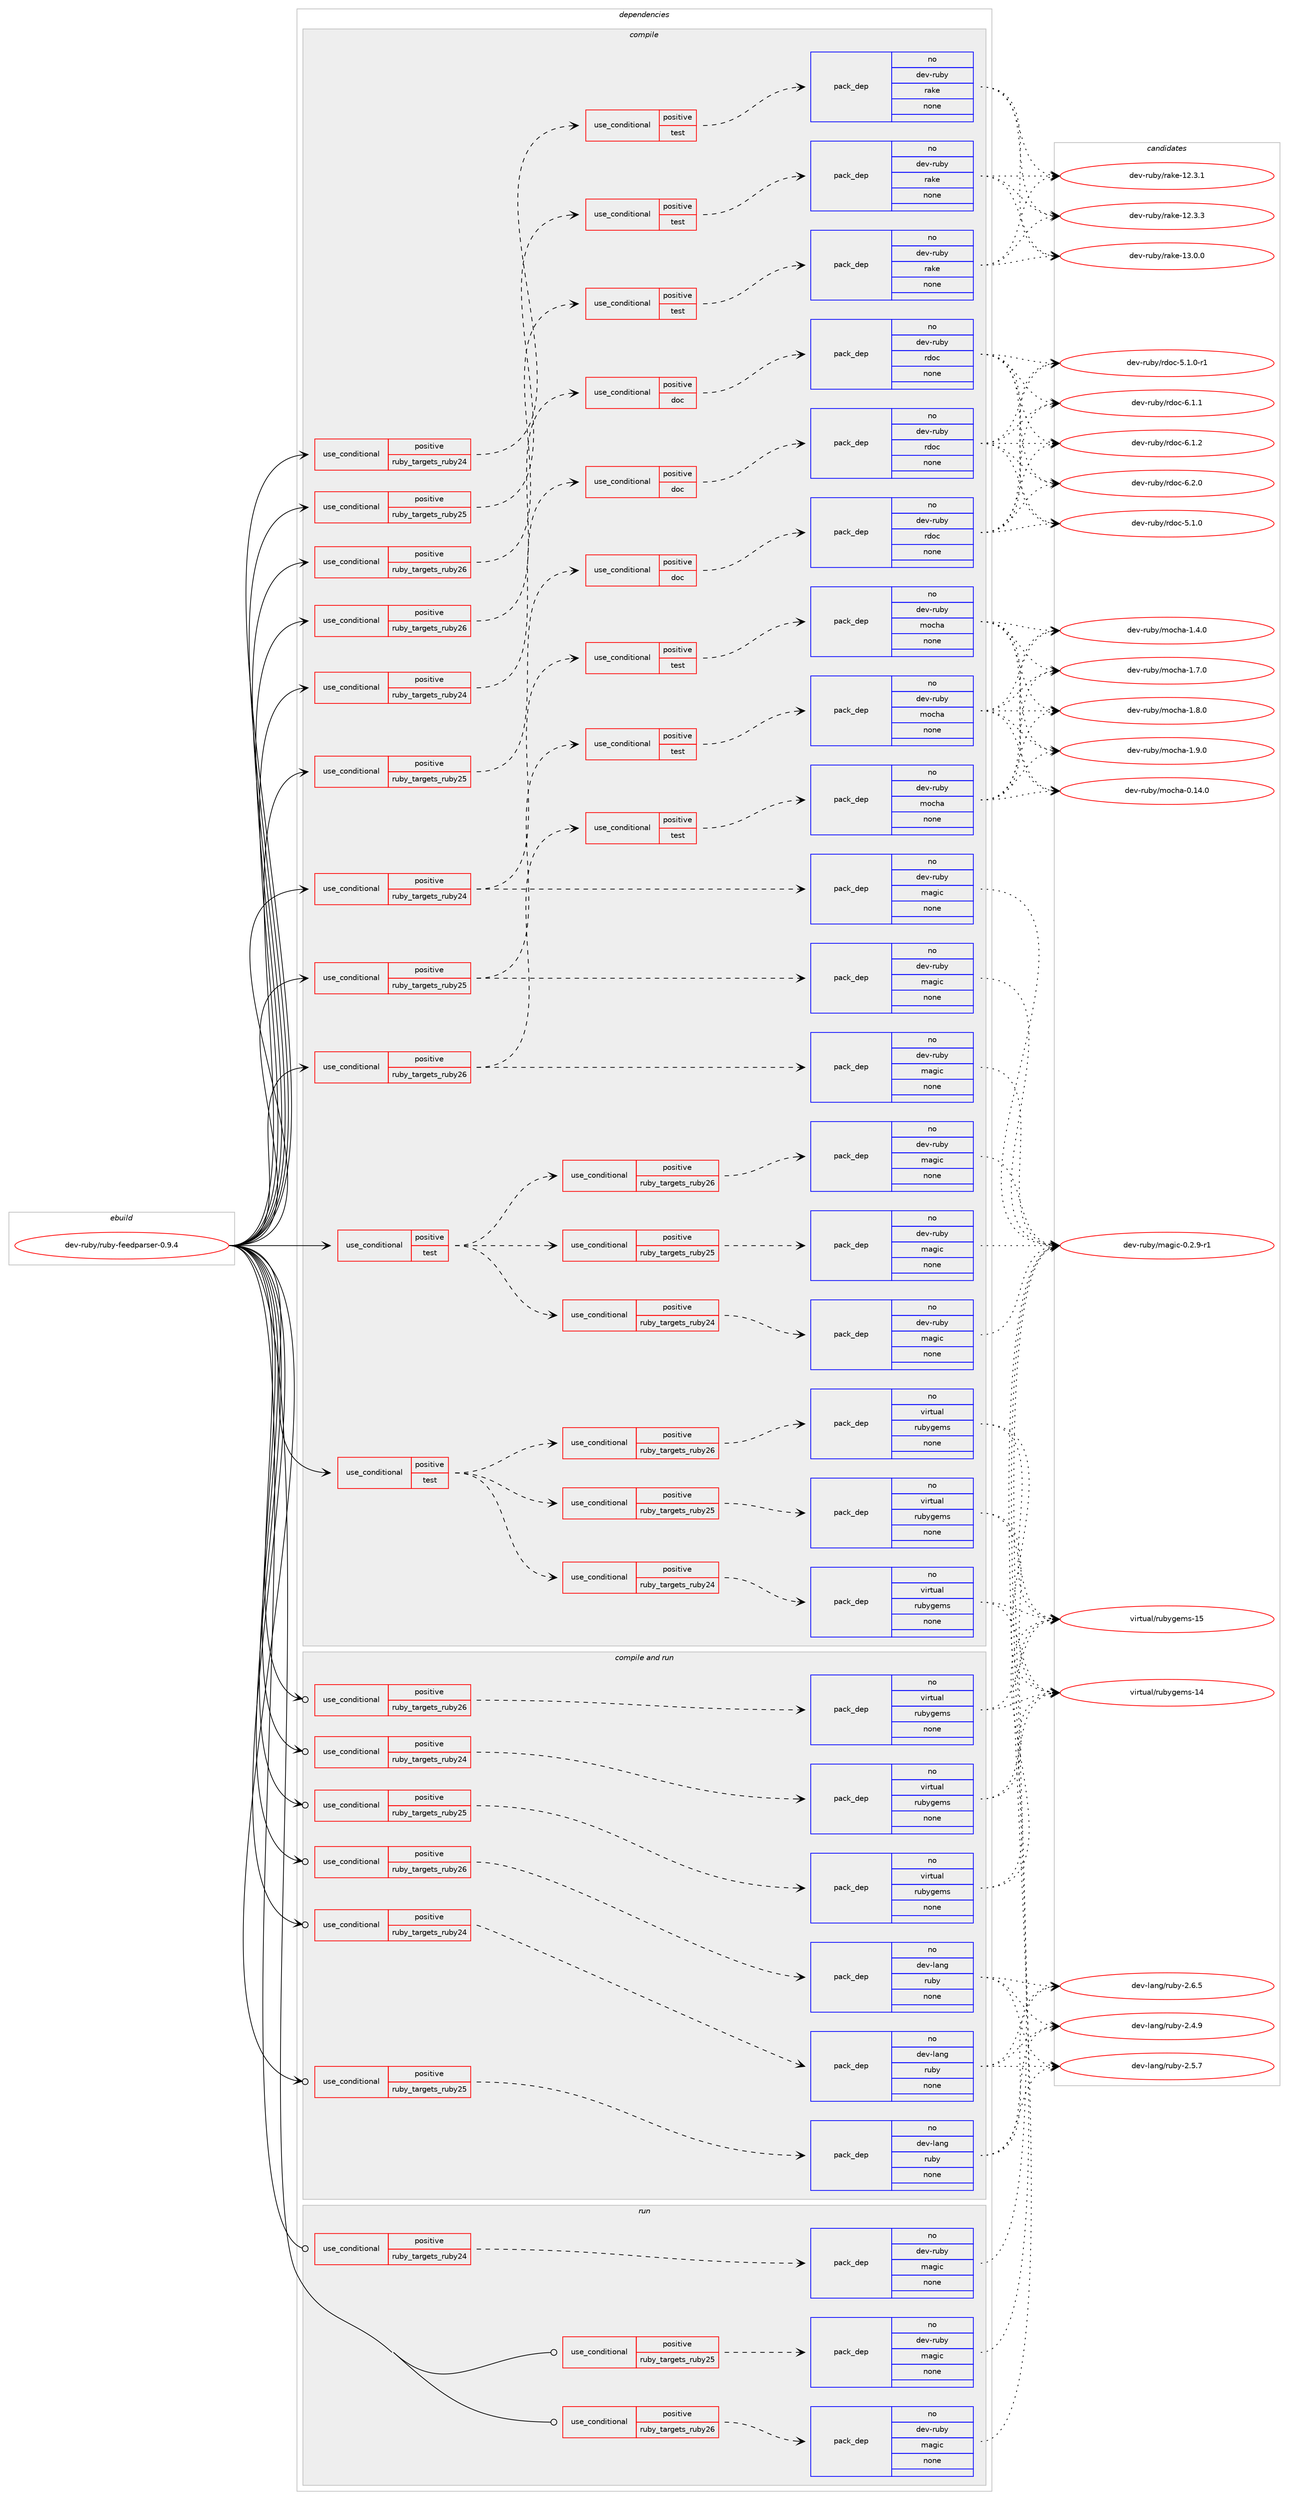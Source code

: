 digraph prolog {

# *************
# Graph options
# *************

newrank=true;
concentrate=true;
compound=true;
graph [rankdir=LR,fontname=Helvetica,fontsize=10,ranksep=1.5];#, ranksep=2.5, nodesep=0.2];
edge  [arrowhead=vee];
node  [fontname=Helvetica,fontsize=10];

# **********
# The ebuild
# **********

subgraph cluster_leftcol {
color=gray;
rank=same;
label=<<i>ebuild</i>>;
id [label="dev-ruby/ruby-feedparser-0.9.4", color=red, width=4, href="../dev-ruby/ruby-feedparser-0.9.4.svg"];
}

# ****************
# The dependencies
# ****************

subgraph cluster_midcol {
color=gray;
label=<<i>dependencies</i>>;
subgraph cluster_compile {
fillcolor="#eeeeee";
style=filled;
label=<<i>compile</i>>;
subgraph cond174870 {
dependency709805 [label=<<TABLE BORDER="0" CELLBORDER="1" CELLSPACING="0" CELLPADDING="4"><TR><TD ROWSPAN="3" CELLPADDING="10">use_conditional</TD></TR><TR><TD>positive</TD></TR><TR><TD>ruby_targets_ruby24</TD></TR></TABLE>>, shape=none, color=red];
subgraph cond174871 {
dependency709806 [label=<<TABLE BORDER="0" CELLBORDER="1" CELLSPACING="0" CELLPADDING="4"><TR><TD ROWSPAN="3" CELLPADDING="10">use_conditional</TD></TR><TR><TD>positive</TD></TR><TR><TD>doc</TD></TR></TABLE>>, shape=none, color=red];
subgraph pack522905 {
dependency709807 [label=<<TABLE BORDER="0" CELLBORDER="1" CELLSPACING="0" CELLPADDING="4" WIDTH="220"><TR><TD ROWSPAN="6" CELLPADDING="30">pack_dep</TD></TR><TR><TD WIDTH="110">no</TD></TR><TR><TD>dev-ruby</TD></TR><TR><TD>rdoc</TD></TR><TR><TD>none</TD></TR><TR><TD></TD></TR></TABLE>>, shape=none, color=blue];
}
dependency709806:e -> dependency709807:w [weight=20,style="dashed",arrowhead="vee"];
}
dependency709805:e -> dependency709806:w [weight=20,style="dashed",arrowhead="vee"];
}
id:e -> dependency709805:w [weight=20,style="solid",arrowhead="vee"];
subgraph cond174872 {
dependency709808 [label=<<TABLE BORDER="0" CELLBORDER="1" CELLSPACING="0" CELLPADDING="4"><TR><TD ROWSPAN="3" CELLPADDING="10">use_conditional</TD></TR><TR><TD>positive</TD></TR><TR><TD>ruby_targets_ruby24</TD></TR></TABLE>>, shape=none, color=red];
subgraph cond174873 {
dependency709809 [label=<<TABLE BORDER="0" CELLBORDER="1" CELLSPACING="0" CELLPADDING="4"><TR><TD ROWSPAN="3" CELLPADDING="10">use_conditional</TD></TR><TR><TD>positive</TD></TR><TR><TD>test</TD></TR></TABLE>>, shape=none, color=red];
subgraph pack522906 {
dependency709810 [label=<<TABLE BORDER="0" CELLBORDER="1" CELLSPACING="0" CELLPADDING="4" WIDTH="220"><TR><TD ROWSPAN="6" CELLPADDING="30">pack_dep</TD></TR><TR><TD WIDTH="110">no</TD></TR><TR><TD>dev-ruby</TD></TR><TR><TD>rake</TD></TR><TR><TD>none</TD></TR><TR><TD></TD></TR></TABLE>>, shape=none, color=blue];
}
dependency709809:e -> dependency709810:w [weight=20,style="dashed",arrowhead="vee"];
}
dependency709808:e -> dependency709809:w [weight=20,style="dashed",arrowhead="vee"];
}
id:e -> dependency709808:w [weight=20,style="solid",arrowhead="vee"];
subgraph cond174874 {
dependency709811 [label=<<TABLE BORDER="0" CELLBORDER="1" CELLSPACING="0" CELLPADDING="4"><TR><TD ROWSPAN="3" CELLPADDING="10">use_conditional</TD></TR><TR><TD>positive</TD></TR><TR><TD>ruby_targets_ruby24</TD></TR></TABLE>>, shape=none, color=red];
subgraph pack522907 {
dependency709812 [label=<<TABLE BORDER="0" CELLBORDER="1" CELLSPACING="0" CELLPADDING="4" WIDTH="220"><TR><TD ROWSPAN="6" CELLPADDING="30">pack_dep</TD></TR><TR><TD WIDTH="110">no</TD></TR><TR><TD>dev-ruby</TD></TR><TR><TD>magic</TD></TR><TR><TD>none</TD></TR><TR><TD></TD></TR></TABLE>>, shape=none, color=blue];
}
dependency709811:e -> dependency709812:w [weight=20,style="dashed",arrowhead="vee"];
subgraph cond174875 {
dependency709813 [label=<<TABLE BORDER="0" CELLBORDER="1" CELLSPACING="0" CELLPADDING="4"><TR><TD ROWSPAN="3" CELLPADDING="10">use_conditional</TD></TR><TR><TD>positive</TD></TR><TR><TD>test</TD></TR></TABLE>>, shape=none, color=red];
subgraph pack522908 {
dependency709814 [label=<<TABLE BORDER="0" CELLBORDER="1" CELLSPACING="0" CELLPADDING="4" WIDTH="220"><TR><TD ROWSPAN="6" CELLPADDING="30">pack_dep</TD></TR><TR><TD WIDTH="110">no</TD></TR><TR><TD>dev-ruby</TD></TR><TR><TD>mocha</TD></TR><TR><TD>none</TD></TR><TR><TD></TD></TR></TABLE>>, shape=none, color=blue];
}
dependency709813:e -> dependency709814:w [weight=20,style="dashed",arrowhead="vee"];
}
dependency709811:e -> dependency709813:w [weight=20,style="dashed",arrowhead="vee"];
}
id:e -> dependency709811:w [weight=20,style="solid",arrowhead="vee"];
subgraph cond174876 {
dependency709815 [label=<<TABLE BORDER="0" CELLBORDER="1" CELLSPACING="0" CELLPADDING="4"><TR><TD ROWSPAN="3" CELLPADDING="10">use_conditional</TD></TR><TR><TD>positive</TD></TR><TR><TD>ruby_targets_ruby25</TD></TR></TABLE>>, shape=none, color=red];
subgraph cond174877 {
dependency709816 [label=<<TABLE BORDER="0" CELLBORDER="1" CELLSPACING="0" CELLPADDING="4"><TR><TD ROWSPAN="3" CELLPADDING="10">use_conditional</TD></TR><TR><TD>positive</TD></TR><TR><TD>doc</TD></TR></TABLE>>, shape=none, color=red];
subgraph pack522909 {
dependency709817 [label=<<TABLE BORDER="0" CELLBORDER="1" CELLSPACING="0" CELLPADDING="4" WIDTH="220"><TR><TD ROWSPAN="6" CELLPADDING="30">pack_dep</TD></TR><TR><TD WIDTH="110">no</TD></TR><TR><TD>dev-ruby</TD></TR><TR><TD>rdoc</TD></TR><TR><TD>none</TD></TR><TR><TD></TD></TR></TABLE>>, shape=none, color=blue];
}
dependency709816:e -> dependency709817:w [weight=20,style="dashed",arrowhead="vee"];
}
dependency709815:e -> dependency709816:w [weight=20,style="dashed",arrowhead="vee"];
}
id:e -> dependency709815:w [weight=20,style="solid",arrowhead="vee"];
subgraph cond174878 {
dependency709818 [label=<<TABLE BORDER="0" CELLBORDER="1" CELLSPACING="0" CELLPADDING="4"><TR><TD ROWSPAN="3" CELLPADDING="10">use_conditional</TD></TR><TR><TD>positive</TD></TR><TR><TD>ruby_targets_ruby25</TD></TR></TABLE>>, shape=none, color=red];
subgraph cond174879 {
dependency709819 [label=<<TABLE BORDER="0" CELLBORDER="1" CELLSPACING="0" CELLPADDING="4"><TR><TD ROWSPAN="3" CELLPADDING="10">use_conditional</TD></TR><TR><TD>positive</TD></TR><TR><TD>test</TD></TR></TABLE>>, shape=none, color=red];
subgraph pack522910 {
dependency709820 [label=<<TABLE BORDER="0" CELLBORDER="1" CELLSPACING="0" CELLPADDING="4" WIDTH="220"><TR><TD ROWSPAN="6" CELLPADDING="30">pack_dep</TD></TR><TR><TD WIDTH="110">no</TD></TR><TR><TD>dev-ruby</TD></TR><TR><TD>rake</TD></TR><TR><TD>none</TD></TR><TR><TD></TD></TR></TABLE>>, shape=none, color=blue];
}
dependency709819:e -> dependency709820:w [weight=20,style="dashed",arrowhead="vee"];
}
dependency709818:e -> dependency709819:w [weight=20,style="dashed",arrowhead="vee"];
}
id:e -> dependency709818:w [weight=20,style="solid",arrowhead="vee"];
subgraph cond174880 {
dependency709821 [label=<<TABLE BORDER="0" CELLBORDER="1" CELLSPACING="0" CELLPADDING="4"><TR><TD ROWSPAN="3" CELLPADDING="10">use_conditional</TD></TR><TR><TD>positive</TD></TR><TR><TD>ruby_targets_ruby25</TD></TR></TABLE>>, shape=none, color=red];
subgraph pack522911 {
dependency709822 [label=<<TABLE BORDER="0" CELLBORDER="1" CELLSPACING="0" CELLPADDING="4" WIDTH="220"><TR><TD ROWSPAN="6" CELLPADDING="30">pack_dep</TD></TR><TR><TD WIDTH="110">no</TD></TR><TR><TD>dev-ruby</TD></TR><TR><TD>magic</TD></TR><TR><TD>none</TD></TR><TR><TD></TD></TR></TABLE>>, shape=none, color=blue];
}
dependency709821:e -> dependency709822:w [weight=20,style="dashed",arrowhead="vee"];
subgraph cond174881 {
dependency709823 [label=<<TABLE BORDER="0" CELLBORDER="1" CELLSPACING="0" CELLPADDING="4"><TR><TD ROWSPAN="3" CELLPADDING="10">use_conditional</TD></TR><TR><TD>positive</TD></TR><TR><TD>test</TD></TR></TABLE>>, shape=none, color=red];
subgraph pack522912 {
dependency709824 [label=<<TABLE BORDER="0" CELLBORDER="1" CELLSPACING="0" CELLPADDING="4" WIDTH="220"><TR><TD ROWSPAN="6" CELLPADDING="30">pack_dep</TD></TR><TR><TD WIDTH="110">no</TD></TR><TR><TD>dev-ruby</TD></TR><TR><TD>mocha</TD></TR><TR><TD>none</TD></TR><TR><TD></TD></TR></TABLE>>, shape=none, color=blue];
}
dependency709823:e -> dependency709824:w [weight=20,style="dashed",arrowhead="vee"];
}
dependency709821:e -> dependency709823:w [weight=20,style="dashed",arrowhead="vee"];
}
id:e -> dependency709821:w [weight=20,style="solid",arrowhead="vee"];
subgraph cond174882 {
dependency709825 [label=<<TABLE BORDER="0" CELLBORDER="1" CELLSPACING="0" CELLPADDING="4"><TR><TD ROWSPAN="3" CELLPADDING="10">use_conditional</TD></TR><TR><TD>positive</TD></TR><TR><TD>ruby_targets_ruby26</TD></TR></TABLE>>, shape=none, color=red];
subgraph cond174883 {
dependency709826 [label=<<TABLE BORDER="0" CELLBORDER="1" CELLSPACING="0" CELLPADDING="4"><TR><TD ROWSPAN="3" CELLPADDING="10">use_conditional</TD></TR><TR><TD>positive</TD></TR><TR><TD>doc</TD></TR></TABLE>>, shape=none, color=red];
subgraph pack522913 {
dependency709827 [label=<<TABLE BORDER="0" CELLBORDER="1" CELLSPACING="0" CELLPADDING="4" WIDTH="220"><TR><TD ROWSPAN="6" CELLPADDING="30">pack_dep</TD></TR><TR><TD WIDTH="110">no</TD></TR><TR><TD>dev-ruby</TD></TR><TR><TD>rdoc</TD></TR><TR><TD>none</TD></TR><TR><TD></TD></TR></TABLE>>, shape=none, color=blue];
}
dependency709826:e -> dependency709827:w [weight=20,style="dashed",arrowhead="vee"];
}
dependency709825:e -> dependency709826:w [weight=20,style="dashed",arrowhead="vee"];
}
id:e -> dependency709825:w [weight=20,style="solid",arrowhead="vee"];
subgraph cond174884 {
dependency709828 [label=<<TABLE BORDER="0" CELLBORDER="1" CELLSPACING="0" CELLPADDING="4"><TR><TD ROWSPAN="3" CELLPADDING="10">use_conditional</TD></TR><TR><TD>positive</TD></TR><TR><TD>ruby_targets_ruby26</TD></TR></TABLE>>, shape=none, color=red];
subgraph cond174885 {
dependency709829 [label=<<TABLE BORDER="0" CELLBORDER="1" CELLSPACING="0" CELLPADDING="4"><TR><TD ROWSPAN="3" CELLPADDING="10">use_conditional</TD></TR><TR><TD>positive</TD></TR><TR><TD>test</TD></TR></TABLE>>, shape=none, color=red];
subgraph pack522914 {
dependency709830 [label=<<TABLE BORDER="0" CELLBORDER="1" CELLSPACING="0" CELLPADDING="4" WIDTH="220"><TR><TD ROWSPAN="6" CELLPADDING="30">pack_dep</TD></TR><TR><TD WIDTH="110">no</TD></TR><TR><TD>dev-ruby</TD></TR><TR><TD>rake</TD></TR><TR><TD>none</TD></TR><TR><TD></TD></TR></TABLE>>, shape=none, color=blue];
}
dependency709829:e -> dependency709830:w [weight=20,style="dashed",arrowhead="vee"];
}
dependency709828:e -> dependency709829:w [weight=20,style="dashed",arrowhead="vee"];
}
id:e -> dependency709828:w [weight=20,style="solid",arrowhead="vee"];
subgraph cond174886 {
dependency709831 [label=<<TABLE BORDER="0" CELLBORDER="1" CELLSPACING="0" CELLPADDING="4"><TR><TD ROWSPAN="3" CELLPADDING="10">use_conditional</TD></TR><TR><TD>positive</TD></TR><TR><TD>ruby_targets_ruby26</TD></TR></TABLE>>, shape=none, color=red];
subgraph pack522915 {
dependency709832 [label=<<TABLE BORDER="0" CELLBORDER="1" CELLSPACING="0" CELLPADDING="4" WIDTH="220"><TR><TD ROWSPAN="6" CELLPADDING="30">pack_dep</TD></TR><TR><TD WIDTH="110">no</TD></TR><TR><TD>dev-ruby</TD></TR><TR><TD>magic</TD></TR><TR><TD>none</TD></TR><TR><TD></TD></TR></TABLE>>, shape=none, color=blue];
}
dependency709831:e -> dependency709832:w [weight=20,style="dashed",arrowhead="vee"];
subgraph cond174887 {
dependency709833 [label=<<TABLE BORDER="0" CELLBORDER="1" CELLSPACING="0" CELLPADDING="4"><TR><TD ROWSPAN="3" CELLPADDING="10">use_conditional</TD></TR><TR><TD>positive</TD></TR><TR><TD>test</TD></TR></TABLE>>, shape=none, color=red];
subgraph pack522916 {
dependency709834 [label=<<TABLE BORDER="0" CELLBORDER="1" CELLSPACING="0" CELLPADDING="4" WIDTH="220"><TR><TD ROWSPAN="6" CELLPADDING="30">pack_dep</TD></TR><TR><TD WIDTH="110">no</TD></TR><TR><TD>dev-ruby</TD></TR><TR><TD>mocha</TD></TR><TR><TD>none</TD></TR><TR><TD></TD></TR></TABLE>>, shape=none, color=blue];
}
dependency709833:e -> dependency709834:w [weight=20,style="dashed",arrowhead="vee"];
}
dependency709831:e -> dependency709833:w [weight=20,style="dashed",arrowhead="vee"];
}
id:e -> dependency709831:w [weight=20,style="solid",arrowhead="vee"];
subgraph cond174888 {
dependency709835 [label=<<TABLE BORDER="0" CELLBORDER="1" CELLSPACING="0" CELLPADDING="4"><TR><TD ROWSPAN="3" CELLPADDING="10">use_conditional</TD></TR><TR><TD>positive</TD></TR><TR><TD>test</TD></TR></TABLE>>, shape=none, color=red];
subgraph cond174889 {
dependency709836 [label=<<TABLE BORDER="0" CELLBORDER="1" CELLSPACING="0" CELLPADDING="4"><TR><TD ROWSPAN="3" CELLPADDING="10">use_conditional</TD></TR><TR><TD>positive</TD></TR><TR><TD>ruby_targets_ruby24</TD></TR></TABLE>>, shape=none, color=red];
subgraph pack522917 {
dependency709837 [label=<<TABLE BORDER="0" CELLBORDER="1" CELLSPACING="0" CELLPADDING="4" WIDTH="220"><TR><TD ROWSPAN="6" CELLPADDING="30">pack_dep</TD></TR><TR><TD WIDTH="110">no</TD></TR><TR><TD>dev-ruby</TD></TR><TR><TD>magic</TD></TR><TR><TD>none</TD></TR><TR><TD></TD></TR></TABLE>>, shape=none, color=blue];
}
dependency709836:e -> dependency709837:w [weight=20,style="dashed",arrowhead="vee"];
}
dependency709835:e -> dependency709836:w [weight=20,style="dashed",arrowhead="vee"];
subgraph cond174890 {
dependency709838 [label=<<TABLE BORDER="0" CELLBORDER="1" CELLSPACING="0" CELLPADDING="4"><TR><TD ROWSPAN="3" CELLPADDING="10">use_conditional</TD></TR><TR><TD>positive</TD></TR><TR><TD>ruby_targets_ruby25</TD></TR></TABLE>>, shape=none, color=red];
subgraph pack522918 {
dependency709839 [label=<<TABLE BORDER="0" CELLBORDER="1" CELLSPACING="0" CELLPADDING="4" WIDTH="220"><TR><TD ROWSPAN="6" CELLPADDING="30">pack_dep</TD></TR><TR><TD WIDTH="110">no</TD></TR><TR><TD>dev-ruby</TD></TR><TR><TD>magic</TD></TR><TR><TD>none</TD></TR><TR><TD></TD></TR></TABLE>>, shape=none, color=blue];
}
dependency709838:e -> dependency709839:w [weight=20,style="dashed",arrowhead="vee"];
}
dependency709835:e -> dependency709838:w [weight=20,style="dashed",arrowhead="vee"];
subgraph cond174891 {
dependency709840 [label=<<TABLE BORDER="0" CELLBORDER="1" CELLSPACING="0" CELLPADDING="4"><TR><TD ROWSPAN="3" CELLPADDING="10">use_conditional</TD></TR><TR><TD>positive</TD></TR><TR><TD>ruby_targets_ruby26</TD></TR></TABLE>>, shape=none, color=red];
subgraph pack522919 {
dependency709841 [label=<<TABLE BORDER="0" CELLBORDER="1" CELLSPACING="0" CELLPADDING="4" WIDTH="220"><TR><TD ROWSPAN="6" CELLPADDING="30">pack_dep</TD></TR><TR><TD WIDTH="110">no</TD></TR><TR><TD>dev-ruby</TD></TR><TR><TD>magic</TD></TR><TR><TD>none</TD></TR><TR><TD></TD></TR></TABLE>>, shape=none, color=blue];
}
dependency709840:e -> dependency709841:w [weight=20,style="dashed",arrowhead="vee"];
}
dependency709835:e -> dependency709840:w [weight=20,style="dashed",arrowhead="vee"];
}
id:e -> dependency709835:w [weight=20,style="solid",arrowhead="vee"];
subgraph cond174892 {
dependency709842 [label=<<TABLE BORDER="0" CELLBORDER="1" CELLSPACING="0" CELLPADDING="4"><TR><TD ROWSPAN="3" CELLPADDING="10">use_conditional</TD></TR><TR><TD>positive</TD></TR><TR><TD>test</TD></TR></TABLE>>, shape=none, color=red];
subgraph cond174893 {
dependency709843 [label=<<TABLE BORDER="0" CELLBORDER="1" CELLSPACING="0" CELLPADDING="4"><TR><TD ROWSPAN="3" CELLPADDING="10">use_conditional</TD></TR><TR><TD>positive</TD></TR><TR><TD>ruby_targets_ruby24</TD></TR></TABLE>>, shape=none, color=red];
subgraph pack522920 {
dependency709844 [label=<<TABLE BORDER="0" CELLBORDER="1" CELLSPACING="0" CELLPADDING="4" WIDTH="220"><TR><TD ROWSPAN="6" CELLPADDING="30">pack_dep</TD></TR><TR><TD WIDTH="110">no</TD></TR><TR><TD>virtual</TD></TR><TR><TD>rubygems</TD></TR><TR><TD>none</TD></TR><TR><TD></TD></TR></TABLE>>, shape=none, color=blue];
}
dependency709843:e -> dependency709844:w [weight=20,style="dashed",arrowhead="vee"];
}
dependency709842:e -> dependency709843:w [weight=20,style="dashed",arrowhead="vee"];
subgraph cond174894 {
dependency709845 [label=<<TABLE BORDER="0" CELLBORDER="1" CELLSPACING="0" CELLPADDING="4"><TR><TD ROWSPAN="3" CELLPADDING="10">use_conditional</TD></TR><TR><TD>positive</TD></TR><TR><TD>ruby_targets_ruby25</TD></TR></TABLE>>, shape=none, color=red];
subgraph pack522921 {
dependency709846 [label=<<TABLE BORDER="0" CELLBORDER="1" CELLSPACING="0" CELLPADDING="4" WIDTH="220"><TR><TD ROWSPAN="6" CELLPADDING="30">pack_dep</TD></TR><TR><TD WIDTH="110">no</TD></TR><TR><TD>virtual</TD></TR><TR><TD>rubygems</TD></TR><TR><TD>none</TD></TR><TR><TD></TD></TR></TABLE>>, shape=none, color=blue];
}
dependency709845:e -> dependency709846:w [weight=20,style="dashed",arrowhead="vee"];
}
dependency709842:e -> dependency709845:w [weight=20,style="dashed",arrowhead="vee"];
subgraph cond174895 {
dependency709847 [label=<<TABLE BORDER="0" CELLBORDER="1" CELLSPACING="0" CELLPADDING="4"><TR><TD ROWSPAN="3" CELLPADDING="10">use_conditional</TD></TR><TR><TD>positive</TD></TR><TR><TD>ruby_targets_ruby26</TD></TR></TABLE>>, shape=none, color=red];
subgraph pack522922 {
dependency709848 [label=<<TABLE BORDER="0" CELLBORDER="1" CELLSPACING="0" CELLPADDING="4" WIDTH="220"><TR><TD ROWSPAN="6" CELLPADDING="30">pack_dep</TD></TR><TR><TD WIDTH="110">no</TD></TR><TR><TD>virtual</TD></TR><TR><TD>rubygems</TD></TR><TR><TD>none</TD></TR><TR><TD></TD></TR></TABLE>>, shape=none, color=blue];
}
dependency709847:e -> dependency709848:w [weight=20,style="dashed",arrowhead="vee"];
}
dependency709842:e -> dependency709847:w [weight=20,style="dashed",arrowhead="vee"];
}
id:e -> dependency709842:w [weight=20,style="solid",arrowhead="vee"];
}
subgraph cluster_compileandrun {
fillcolor="#eeeeee";
style=filled;
label=<<i>compile and run</i>>;
subgraph cond174896 {
dependency709849 [label=<<TABLE BORDER="0" CELLBORDER="1" CELLSPACING="0" CELLPADDING="4"><TR><TD ROWSPAN="3" CELLPADDING="10">use_conditional</TD></TR><TR><TD>positive</TD></TR><TR><TD>ruby_targets_ruby24</TD></TR></TABLE>>, shape=none, color=red];
subgraph pack522923 {
dependency709850 [label=<<TABLE BORDER="0" CELLBORDER="1" CELLSPACING="0" CELLPADDING="4" WIDTH="220"><TR><TD ROWSPAN="6" CELLPADDING="30">pack_dep</TD></TR><TR><TD WIDTH="110">no</TD></TR><TR><TD>dev-lang</TD></TR><TR><TD>ruby</TD></TR><TR><TD>none</TD></TR><TR><TD></TD></TR></TABLE>>, shape=none, color=blue];
}
dependency709849:e -> dependency709850:w [weight=20,style="dashed",arrowhead="vee"];
}
id:e -> dependency709849:w [weight=20,style="solid",arrowhead="odotvee"];
subgraph cond174897 {
dependency709851 [label=<<TABLE BORDER="0" CELLBORDER="1" CELLSPACING="0" CELLPADDING="4"><TR><TD ROWSPAN="3" CELLPADDING="10">use_conditional</TD></TR><TR><TD>positive</TD></TR><TR><TD>ruby_targets_ruby24</TD></TR></TABLE>>, shape=none, color=red];
subgraph pack522924 {
dependency709852 [label=<<TABLE BORDER="0" CELLBORDER="1" CELLSPACING="0" CELLPADDING="4" WIDTH="220"><TR><TD ROWSPAN="6" CELLPADDING="30">pack_dep</TD></TR><TR><TD WIDTH="110">no</TD></TR><TR><TD>virtual</TD></TR><TR><TD>rubygems</TD></TR><TR><TD>none</TD></TR><TR><TD></TD></TR></TABLE>>, shape=none, color=blue];
}
dependency709851:e -> dependency709852:w [weight=20,style="dashed",arrowhead="vee"];
}
id:e -> dependency709851:w [weight=20,style="solid",arrowhead="odotvee"];
subgraph cond174898 {
dependency709853 [label=<<TABLE BORDER="0" CELLBORDER="1" CELLSPACING="0" CELLPADDING="4"><TR><TD ROWSPAN="3" CELLPADDING="10">use_conditional</TD></TR><TR><TD>positive</TD></TR><TR><TD>ruby_targets_ruby25</TD></TR></TABLE>>, shape=none, color=red];
subgraph pack522925 {
dependency709854 [label=<<TABLE BORDER="0" CELLBORDER="1" CELLSPACING="0" CELLPADDING="4" WIDTH="220"><TR><TD ROWSPAN="6" CELLPADDING="30">pack_dep</TD></TR><TR><TD WIDTH="110">no</TD></TR><TR><TD>dev-lang</TD></TR><TR><TD>ruby</TD></TR><TR><TD>none</TD></TR><TR><TD></TD></TR></TABLE>>, shape=none, color=blue];
}
dependency709853:e -> dependency709854:w [weight=20,style="dashed",arrowhead="vee"];
}
id:e -> dependency709853:w [weight=20,style="solid",arrowhead="odotvee"];
subgraph cond174899 {
dependency709855 [label=<<TABLE BORDER="0" CELLBORDER="1" CELLSPACING="0" CELLPADDING="4"><TR><TD ROWSPAN="3" CELLPADDING="10">use_conditional</TD></TR><TR><TD>positive</TD></TR><TR><TD>ruby_targets_ruby25</TD></TR></TABLE>>, shape=none, color=red];
subgraph pack522926 {
dependency709856 [label=<<TABLE BORDER="0" CELLBORDER="1" CELLSPACING="0" CELLPADDING="4" WIDTH="220"><TR><TD ROWSPAN="6" CELLPADDING="30">pack_dep</TD></TR><TR><TD WIDTH="110">no</TD></TR><TR><TD>virtual</TD></TR><TR><TD>rubygems</TD></TR><TR><TD>none</TD></TR><TR><TD></TD></TR></TABLE>>, shape=none, color=blue];
}
dependency709855:e -> dependency709856:w [weight=20,style="dashed",arrowhead="vee"];
}
id:e -> dependency709855:w [weight=20,style="solid",arrowhead="odotvee"];
subgraph cond174900 {
dependency709857 [label=<<TABLE BORDER="0" CELLBORDER="1" CELLSPACING="0" CELLPADDING="4"><TR><TD ROWSPAN="3" CELLPADDING="10">use_conditional</TD></TR><TR><TD>positive</TD></TR><TR><TD>ruby_targets_ruby26</TD></TR></TABLE>>, shape=none, color=red];
subgraph pack522927 {
dependency709858 [label=<<TABLE BORDER="0" CELLBORDER="1" CELLSPACING="0" CELLPADDING="4" WIDTH="220"><TR><TD ROWSPAN="6" CELLPADDING="30">pack_dep</TD></TR><TR><TD WIDTH="110">no</TD></TR><TR><TD>dev-lang</TD></TR><TR><TD>ruby</TD></TR><TR><TD>none</TD></TR><TR><TD></TD></TR></TABLE>>, shape=none, color=blue];
}
dependency709857:e -> dependency709858:w [weight=20,style="dashed",arrowhead="vee"];
}
id:e -> dependency709857:w [weight=20,style="solid",arrowhead="odotvee"];
subgraph cond174901 {
dependency709859 [label=<<TABLE BORDER="0" CELLBORDER="1" CELLSPACING="0" CELLPADDING="4"><TR><TD ROWSPAN="3" CELLPADDING="10">use_conditional</TD></TR><TR><TD>positive</TD></TR><TR><TD>ruby_targets_ruby26</TD></TR></TABLE>>, shape=none, color=red];
subgraph pack522928 {
dependency709860 [label=<<TABLE BORDER="0" CELLBORDER="1" CELLSPACING="0" CELLPADDING="4" WIDTH="220"><TR><TD ROWSPAN="6" CELLPADDING="30">pack_dep</TD></TR><TR><TD WIDTH="110">no</TD></TR><TR><TD>virtual</TD></TR><TR><TD>rubygems</TD></TR><TR><TD>none</TD></TR><TR><TD></TD></TR></TABLE>>, shape=none, color=blue];
}
dependency709859:e -> dependency709860:w [weight=20,style="dashed",arrowhead="vee"];
}
id:e -> dependency709859:w [weight=20,style="solid",arrowhead="odotvee"];
}
subgraph cluster_run {
fillcolor="#eeeeee";
style=filled;
label=<<i>run</i>>;
subgraph cond174902 {
dependency709861 [label=<<TABLE BORDER="0" CELLBORDER="1" CELLSPACING="0" CELLPADDING="4"><TR><TD ROWSPAN="3" CELLPADDING="10">use_conditional</TD></TR><TR><TD>positive</TD></TR><TR><TD>ruby_targets_ruby24</TD></TR></TABLE>>, shape=none, color=red];
subgraph pack522929 {
dependency709862 [label=<<TABLE BORDER="0" CELLBORDER="1" CELLSPACING="0" CELLPADDING="4" WIDTH="220"><TR><TD ROWSPAN="6" CELLPADDING="30">pack_dep</TD></TR><TR><TD WIDTH="110">no</TD></TR><TR><TD>dev-ruby</TD></TR><TR><TD>magic</TD></TR><TR><TD>none</TD></TR><TR><TD></TD></TR></TABLE>>, shape=none, color=blue];
}
dependency709861:e -> dependency709862:w [weight=20,style="dashed",arrowhead="vee"];
}
id:e -> dependency709861:w [weight=20,style="solid",arrowhead="odot"];
subgraph cond174903 {
dependency709863 [label=<<TABLE BORDER="0" CELLBORDER="1" CELLSPACING="0" CELLPADDING="4"><TR><TD ROWSPAN="3" CELLPADDING="10">use_conditional</TD></TR><TR><TD>positive</TD></TR><TR><TD>ruby_targets_ruby25</TD></TR></TABLE>>, shape=none, color=red];
subgraph pack522930 {
dependency709864 [label=<<TABLE BORDER="0" CELLBORDER="1" CELLSPACING="0" CELLPADDING="4" WIDTH="220"><TR><TD ROWSPAN="6" CELLPADDING="30">pack_dep</TD></TR><TR><TD WIDTH="110">no</TD></TR><TR><TD>dev-ruby</TD></TR><TR><TD>magic</TD></TR><TR><TD>none</TD></TR><TR><TD></TD></TR></TABLE>>, shape=none, color=blue];
}
dependency709863:e -> dependency709864:w [weight=20,style="dashed",arrowhead="vee"];
}
id:e -> dependency709863:w [weight=20,style="solid",arrowhead="odot"];
subgraph cond174904 {
dependency709865 [label=<<TABLE BORDER="0" CELLBORDER="1" CELLSPACING="0" CELLPADDING="4"><TR><TD ROWSPAN="3" CELLPADDING="10">use_conditional</TD></TR><TR><TD>positive</TD></TR><TR><TD>ruby_targets_ruby26</TD></TR></TABLE>>, shape=none, color=red];
subgraph pack522931 {
dependency709866 [label=<<TABLE BORDER="0" CELLBORDER="1" CELLSPACING="0" CELLPADDING="4" WIDTH="220"><TR><TD ROWSPAN="6" CELLPADDING="30">pack_dep</TD></TR><TR><TD WIDTH="110">no</TD></TR><TR><TD>dev-ruby</TD></TR><TR><TD>magic</TD></TR><TR><TD>none</TD></TR><TR><TD></TD></TR></TABLE>>, shape=none, color=blue];
}
dependency709865:e -> dependency709866:w [weight=20,style="dashed",arrowhead="vee"];
}
id:e -> dependency709865:w [weight=20,style="solid",arrowhead="odot"];
}
}

# **************
# The candidates
# **************

subgraph cluster_choices {
rank=same;
color=gray;
label=<<i>candidates</i>>;

subgraph choice522905 {
color=black;
nodesep=1;
choice10010111845114117981214711410011199455346494648 [label="dev-ruby/rdoc-5.1.0", color=red, width=4,href="../dev-ruby/rdoc-5.1.0.svg"];
choice100101118451141179812147114100111994553464946484511449 [label="dev-ruby/rdoc-5.1.0-r1", color=red, width=4,href="../dev-ruby/rdoc-5.1.0-r1.svg"];
choice10010111845114117981214711410011199455446494649 [label="dev-ruby/rdoc-6.1.1", color=red, width=4,href="../dev-ruby/rdoc-6.1.1.svg"];
choice10010111845114117981214711410011199455446494650 [label="dev-ruby/rdoc-6.1.2", color=red, width=4,href="../dev-ruby/rdoc-6.1.2.svg"];
choice10010111845114117981214711410011199455446504648 [label="dev-ruby/rdoc-6.2.0", color=red, width=4,href="../dev-ruby/rdoc-6.2.0.svg"];
dependency709807:e -> choice10010111845114117981214711410011199455346494648:w [style=dotted,weight="100"];
dependency709807:e -> choice100101118451141179812147114100111994553464946484511449:w [style=dotted,weight="100"];
dependency709807:e -> choice10010111845114117981214711410011199455446494649:w [style=dotted,weight="100"];
dependency709807:e -> choice10010111845114117981214711410011199455446494650:w [style=dotted,weight="100"];
dependency709807:e -> choice10010111845114117981214711410011199455446504648:w [style=dotted,weight="100"];
}
subgraph choice522906 {
color=black;
nodesep=1;
choice1001011184511411798121471149710710145495046514649 [label="dev-ruby/rake-12.3.1", color=red, width=4,href="../dev-ruby/rake-12.3.1.svg"];
choice1001011184511411798121471149710710145495046514651 [label="dev-ruby/rake-12.3.3", color=red, width=4,href="../dev-ruby/rake-12.3.3.svg"];
choice1001011184511411798121471149710710145495146484648 [label="dev-ruby/rake-13.0.0", color=red, width=4,href="../dev-ruby/rake-13.0.0.svg"];
dependency709810:e -> choice1001011184511411798121471149710710145495046514649:w [style=dotted,weight="100"];
dependency709810:e -> choice1001011184511411798121471149710710145495046514651:w [style=dotted,weight="100"];
dependency709810:e -> choice1001011184511411798121471149710710145495146484648:w [style=dotted,weight="100"];
}
subgraph choice522907 {
color=black;
nodesep=1;
choice10010111845114117981214710997103105994548465046574511449 [label="dev-ruby/magic-0.2.9-r1", color=red, width=4,href="../dev-ruby/magic-0.2.9-r1.svg"];
dependency709812:e -> choice10010111845114117981214710997103105994548465046574511449:w [style=dotted,weight="100"];
}
subgraph choice522908 {
color=black;
nodesep=1;
choice100101118451141179812147109111991049745484649524648 [label="dev-ruby/mocha-0.14.0", color=red, width=4,href="../dev-ruby/mocha-0.14.0.svg"];
choice1001011184511411798121471091119910497454946524648 [label="dev-ruby/mocha-1.4.0", color=red, width=4,href="../dev-ruby/mocha-1.4.0.svg"];
choice1001011184511411798121471091119910497454946554648 [label="dev-ruby/mocha-1.7.0", color=red, width=4,href="../dev-ruby/mocha-1.7.0.svg"];
choice1001011184511411798121471091119910497454946564648 [label="dev-ruby/mocha-1.8.0", color=red, width=4,href="../dev-ruby/mocha-1.8.0.svg"];
choice1001011184511411798121471091119910497454946574648 [label="dev-ruby/mocha-1.9.0", color=red, width=4,href="../dev-ruby/mocha-1.9.0.svg"];
dependency709814:e -> choice100101118451141179812147109111991049745484649524648:w [style=dotted,weight="100"];
dependency709814:e -> choice1001011184511411798121471091119910497454946524648:w [style=dotted,weight="100"];
dependency709814:e -> choice1001011184511411798121471091119910497454946554648:w [style=dotted,weight="100"];
dependency709814:e -> choice1001011184511411798121471091119910497454946564648:w [style=dotted,weight="100"];
dependency709814:e -> choice1001011184511411798121471091119910497454946574648:w [style=dotted,weight="100"];
}
subgraph choice522909 {
color=black;
nodesep=1;
choice10010111845114117981214711410011199455346494648 [label="dev-ruby/rdoc-5.1.0", color=red, width=4,href="../dev-ruby/rdoc-5.1.0.svg"];
choice100101118451141179812147114100111994553464946484511449 [label="dev-ruby/rdoc-5.1.0-r1", color=red, width=4,href="../dev-ruby/rdoc-5.1.0-r1.svg"];
choice10010111845114117981214711410011199455446494649 [label="dev-ruby/rdoc-6.1.1", color=red, width=4,href="../dev-ruby/rdoc-6.1.1.svg"];
choice10010111845114117981214711410011199455446494650 [label="dev-ruby/rdoc-6.1.2", color=red, width=4,href="../dev-ruby/rdoc-6.1.2.svg"];
choice10010111845114117981214711410011199455446504648 [label="dev-ruby/rdoc-6.2.0", color=red, width=4,href="../dev-ruby/rdoc-6.2.0.svg"];
dependency709817:e -> choice10010111845114117981214711410011199455346494648:w [style=dotted,weight="100"];
dependency709817:e -> choice100101118451141179812147114100111994553464946484511449:w [style=dotted,weight="100"];
dependency709817:e -> choice10010111845114117981214711410011199455446494649:w [style=dotted,weight="100"];
dependency709817:e -> choice10010111845114117981214711410011199455446494650:w [style=dotted,weight="100"];
dependency709817:e -> choice10010111845114117981214711410011199455446504648:w [style=dotted,weight="100"];
}
subgraph choice522910 {
color=black;
nodesep=1;
choice1001011184511411798121471149710710145495046514649 [label="dev-ruby/rake-12.3.1", color=red, width=4,href="../dev-ruby/rake-12.3.1.svg"];
choice1001011184511411798121471149710710145495046514651 [label="dev-ruby/rake-12.3.3", color=red, width=4,href="../dev-ruby/rake-12.3.3.svg"];
choice1001011184511411798121471149710710145495146484648 [label="dev-ruby/rake-13.0.0", color=red, width=4,href="../dev-ruby/rake-13.0.0.svg"];
dependency709820:e -> choice1001011184511411798121471149710710145495046514649:w [style=dotted,weight="100"];
dependency709820:e -> choice1001011184511411798121471149710710145495046514651:w [style=dotted,weight="100"];
dependency709820:e -> choice1001011184511411798121471149710710145495146484648:w [style=dotted,weight="100"];
}
subgraph choice522911 {
color=black;
nodesep=1;
choice10010111845114117981214710997103105994548465046574511449 [label="dev-ruby/magic-0.2.9-r1", color=red, width=4,href="../dev-ruby/magic-0.2.9-r1.svg"];
dependency709822:e -> choice10010111845114117981214710997103105994548465046574511449:w [style=dotted,weight="100"];
}
subgraph choice522912 {
color=black;
nodesep=1;
choice100101118451141179812147109111991049745484649524648 [label="dev-ruby/mocha-0.14.0", color=red, width=4,href="../dev-ruby/mocha-0.14.0.svg"];
choice1001011184511411798121471091119910497454946524648 [label="dev-ruby/mocha-1.4.0", color=red, width=4,href="../dev-ruby/mocha-1.4.0.svg"];
choice1001011184511411798121471091119910497454946554648 [label="dev-ruby/mocha-1.7.0", color=red, width=4,href="../dev-ruby/mocha-1.7.0.svg"];
choice1001011184511411798121471091119910497454946564648 [label="dev-ruby/mocha-1.8.0", color=red, width=4,href="../dev-ruby/mocha-1.8.0.svg"];
choice1001011184511411798121471091119910497454946574648 [label="dev-ruby/mocha-1.9.0", color=red, width=4,href="../dev-ruby/mocha-1.9.0.svg"];
dependency709824:e -> choice100101118451141179812147109111991049745484649524648:w [style=dotted,weight="100"];
dependency709824:e -> choice1001011184511411798121471091119910497454946524648:w [style=dotted,weight="100"];
dependency709824:e -> choice1001011184511411798121471091119910497454946554648:w [style=dotted,weight="100"];
dependency709824:e -> choice1001011184511411798121471091119910497454946564648:w [style=dotted,weight="100"];
dependency709824:e -> choice1001011184511411798121471091119910497454946574648:w [style=dotted,weight="100"];
}
subgraph choice522913 {
color=black;
nodesep=1;
choice10010111845114117981214711410011199455346494648 [label="dev-ruby/rdoc-5.1.0", color=red, width=4,href="../dev-ruby/rdoc-5.1.0.svg"];
choice100101118451141179812147114100111994553464946484511449 [label="dev-ruby/rdoc-5.1.0-r1", color=red, width=4,href="../dev-ruby/rdoc-5.1.0-r1.svg"];
choice10010111845114117981214711410011199455446494649 [label="dev-ruby/rdoc-6.1.1", color=red, width=4,href="../dev-ruby/rdoc-6.1.1.svg"];
choice10010111845114117981214711410011199455446494650 [label="dev-ruby/rdoc-6.1.2", color=red, width=4,href="../dev-ruby/rdoc-6.1.2.svg"];
choice10010111845114117981214711410011199455446504648 [label="dev-ruby/rdoc-6.2.0", color=red, width=4,href="../dev-ruby/rdoc-6.2.0.svg"];
dependency709827:e -> choice10010111845114117981214711410011199455346494648:w [style=dotted,weight="100"];
dependency709827:e -> choice100101118451141179812147114100111994553464946484511449:w [style=dotted,weight="100"];
dependency709827:e -> choice10010111845114117981214711410011199455446494649:w [style=dotted,weight="100"];
dependency709827:e -> choice10010111845114117981214711410011199455446494650:w [style=dotted,weight="100"];
dependency709827:e -> choice10010111845114117981214711410011199455446504648:w [style=dotted,weight="100"];
}
subgraph choice522914 {
color=black;
nodesep=1;
choice1001011184511411798121471149710710145495046514649 [label="dev-ruby/rake-12.3.1", color=red, width=4,href="../dev-ruby/rake-12.3.1.svg"];
choice1001011184511411798121471149710710145495046514651 [label="dev-ruby/rake-12.3.3", color=red, width=4,href="../dev-ruby/rake-12.3.3.svg"];
choice1001011184511411798121471149710710145495146484648 [label="dev-ruby/rake-13.0.0", color=red, width=4,href="../dev-ruby/rake-13.0.0.svg"];
dependency709830:e -> choice1001011184511411798121471149710710145495046514649:w [style=dotted,weight="100"];
dependency709830:e -> choice1001011184511411798121471149710710145495046514651:w [style=dotted,weight="100"];
dependency709830:e -> choice1001011184511411798121471149710710145495146484648:w [style=dotted,weight="100"];
}
subgraph choice522915 {
color=black;
nodesep=1;
choice10010111845114117981214710997103105994548465046574511449 [label="dev-ruby/magic-0.2.9-r1", color=red, width=4,href="../dev-ruby/magic-0.2.9-r1.svg"];
dependency709832:e -> choice10010111845114117981214710997103105994548465046574511449:w [style=dotted,weight="100"];
}
subgraph choice522916 {
color=black;
nodesep=1;
choice100101118451141179812147109111991049745484649524648 [label="dev-ruby/mocha-0.14.0", color=red, width=4,href="../dev-ruby/mocha-0.14.0.svg"];
choice1001011184511411798121471091119910497454946524648 [label="dev-ruby/mocha-1.4.0", color=red, width=4,href="../dev-ruby/mocha-1.4.0.svg"];
choice1001011184511411798121471091119910497454946554648 [label="dev-ruby/mocha-1.7.0", color=red, width=4,href="../dev-ruby/mocha-1.7.0.svg"];
choice1001011184511411798121471091119910497454946564648 [label="dev-ruby/mocha-1.8.0", color=red, width=4,href="../dev-ruby/mocha-1.8.0.svg"];
choice1001011184511411798121471091119910497454946574648 [label="dev-ruby/mocha-1.9.0", color=red, width=4,href="../dev-ruby/mocha-1.9.0.svg"];
dependency709834:e -> choice100101118451141179812147109111991049745484649524648:w [style=dotted,weight="100"];
dependency709834:e -> choice1001011184511411798121471091119910497454946524648:w [style=dotted,weight="100"];
dependency709834:e -> choice1001011184511411798121471091119910497454946554648:w [style=dotted,weight="100"];
dependency709834:e -> choice1001011184511411798121471091119910497454946564648:w [style=dotted,weight="100"];
dependency709834:e -> choice1001011184511411798121471091119910497454946574648:w [style=dotted,weight="100"];
}
subgraph choice522917 {
color=black;
nodesep=1;
choice10010111845114117981214710997103105994548465046574511449 [label="dev-ruby/magic-0.2.9-r1", color=red, width=4,href="../dev-ruby/magic-0.2.9-r1.svg"];
dependency709837:e -> choice10010111845114117981214710997103105994548465046574511449:w [style=dotted,weight="100"];
}
subgraph choice522918 {
color=black;
nodesep=1;
choice10010111845114117981214710997103105994548465046574511449 [label="dev-ruby/magic-0.2.9-r1", color=red, width=4,href="../dev-ruby/magic-0.2.9-r1.svg"];
dependency709839:e -> choice10010111845114117981214710997103105994548465046574511449:w [style=dotted,weight="100"];
}
subgraph choice522919 {
color=black;
nodesep=1;
choice10010111845114117981214710997103105994548465046574511449 [label="dev-ruby/magic-0.2.9-r1", color=red, width=4,href="../dev-ruby/magic-0.2.9-r1.svg"];
dependency709841:e -> choice10010111845114117981214710997103105994548465046574511449:w [style=dotted,weight="100"];
}
subgraph choice522920 {
color=black;
nodesep=1;
choice118105114116117971084711411798121103101109115454952 [label="virtual/rubygems-14", color=red, width=4,href="../virtual/rubygems-14.svg"];
choice118105114116117971084711411798121103101109115454953 [label="virtual/rubygems-15", color=red, width=4,href="../virtual/rubygems-15.svg"];
dependency709844:e -> choice118105114116117971084711411798121103101109115454952:w [style=dotted,weight="100"];
dependency709844:e -> choice118105114116117971084711411798121103101109115454953:w [style=dotted,weight="100"];
}
subgraph choice522921 {
color=black;
nodesep=1;
choice118105114116117971084711411798121103101109115454952 [label="virtual/rubygems-14", color=red, width=4,href="../virtual/rubygems-14.svg"];
choice118105114116117971084711411798121103101109115454953 [label="virtual/rubygems-15", color=red, width=4,href="../virtual/rubygems-15.svg"];
dependency709846:e -> choice118105114116117971084711411798121103101109115454952:w [style=dotted,weight="100"];
dependency709846:e -> choice118105114116117971084711411798121103101109115454953:w [style=dotted,weight="100"];
}
subgraph choice522922 {
color=black;
nodesep=1;
choice118105114116117971084711411798121103101109115454952 [label="virtual/rubygems-14", color=red, width=4,href="../virtual/rubygems-14.svg"];
choice118105114116117971084711411798121103101109115454953 [label="virtual/rubygems-15", color=red, width=4,href="../virtual/rubygems-15.svg"];
dependency709848:e -> choice118105114116117971084711411798121103101109115454952:w [style=dotted,weight="100"];
dependency709848:e -> choice118105114116117971084711411798121103101109115454953:w [style=dotted,weight="100"];
}
subgraph choice522923 {
color=black;
nodesep=1;
choice10010111845108971101034711411798121455046524657 [label="dev-lang/ruby-2.4.9", color=red, width=4,href="../dev-lang/ruby-2.4.9.svg"];
choice10010111845108971101034711411798121455046534655 [label="dev-lang/ruby-2.5.7", color=red, width=4,href="../dev-lang/ruby-2.5.7.svg"];
choice10010111845108971101034711411798121455046544653 [label="dev-lang/ruby-2.6.5", color=red, width=4,href="../dev-lang/ruby-2.6.5.svg"];
dependency709850:e -> choice10010111845108971101034711411798121455046524657:w [style=dotted,weight="100"];
dependency709850:e -> choice10010111845108971101034711411798121455046534655:w [style=dotted,weight="100"];
dependency709850:e -> choice10010111845108971101034711411798121455046544653:w [style=dotted,weight="100"];
}
subgraph choice522924 {
color=black;
nodesep=1;
choice118105114116117971084711411798121103101109115454952 [label="virtual/rubygems-14", color=red, width=4,href="../virtual/rubygems-14.svg"];
choice118105114116117971084711411798121103101109115454953 [label="virtual/rubygems-15", color=red, width=4,href="../virtual/rubygems-15.svg"];
dependency709852:e -> choice118105114116117971084711411798121103101109115454952:w [style=dotted,weight="100"];
dependency709852:e -> choice118105114116117971084711411798121103101109115454953:w [style=dotted,weight="100"];
}
subgraph choice522925 {
color=black;
nodesep=1;
choice10010111845108971101034711411798121455046524657 [label="dev-lang/ruby-2.4.9", color=red, width=4,href="../dev-lang/ruby-2.4.9.svg"];
choice10010111845108971101034711411798121455046534655 [label="dev-lang/ruby-2.5.7", color=red, width=4,href="../dev-lang/ruby-2.5.7.svg"];
choice10010111845108971101034711411798121455046544653 [label="dev-lang/ruby-2.6.5", color=red, width=4,href="../dev-lang/ruby-2.6.5.svg"];
dependency709854:e -> choice10010111845108971101034711411798121455046524657:w [style=dotted,weight="100"];
dependency709854:e -> choice10010111845108971101034711411798121455046534655:w [style=dotted,weight="100"];
dependency709854:e -> choice10010111845108971101034711411798121455046544653:w [style=dotted,weight="100"];
}
subgraph choice522926 {
color=black;
nodesep=1;
choice118105114116117971084711411798121103101109115454952 [label="virtual/rubygems-14", color=red, width=4,href="../virtual/rubygems-14.svg"];
choice118105114116117971084711411798121103101109115454953 [label="virtual/rubygems-15", color=red, width=4,href="../virtual/rubygems-15.svg"];
dependency709856:e -> choice118105114116117971084711411798121103101109115454952:w [style=dotted,weight="100"];
dependency709856:e -> choice118105114116117971084711411798121103101109115454953:w [style=dotted,weight="100"];
}
subgraph choice522927 {
color=black;
nodesep=1;
choice10010111845108971101034711411798121455046524657 [label="dev-lang/ruby-2.4.9", color=red, width=4,href="../dev-lang/ruby-2.4.9.svg"];
choice10010111845108971101034711411798121455046534655 [label="dev-lang/ruby-2.5.7", color=red, width=4,href="../dev-lang/ruby-2.5.7.svg"];
choice10010111845108971101034711411798121455046544653 [label="dev-lang/ruby-2.6.5", color=red, width=4,href="../dev-lang/ruby-2.6.5.svg"];
dependency709858:e -> choice10010111845108971101034711411798121455046524657:w [style=dotted,weight="100"];
dependency709858:e -> choice10010111845108971101034711411798121455046534655:w [style=dotted,weight="100"];
dependency709858:e -> choice10010111845108971101034711411798121455046544653:w [style=dotted,weight="100"];
}
subgraph choice522928 {
color=black;
nodesep=1;
choice118105114116117971084711411798121103101109115454952 [label="virtual/rubygems-14", color=red, width=4,href="../virtual/rubygems-14.svg"];
choice118105114116117971084711411798121103101109115454953 [label="virtual/rubygems-15", color=red, width=4,href="../virtual/rubygems-15.svg"];
dependency709860:e -> choice118105114116117971084711411798121103101109115454952:w [style=dotted,weight="100"];
dependency709860:e -> choice118105114116117971084711411798121103101109115454953:w [style=dotted,weight="100"];
}
subgraph choice522929 {
color=black;
nodesep=1;
choice10010111845114117981214710997103105994548465046574511449 [label="dev-ruby/magic-0.2.9-r1", color=red, width=4,href="../dev-ruby/magic-0.2.9-r1.svg"];
dependency709862:e -> choice10010111845114117981214710997103105994548465046574511449:w [style=dotted,weight="100"];
}
subgraph choice522930 {
color=black;
nodesep=1;
choice10010111845114117981214710997103105994548465046574511449 [label="dev-ruby/magic-0.2.9-r1", color=red, width=4,href="../dev-ruby/magic-0.2.9-r1.svg"];
dependency709864:e -> choice10010111845114117981214710997103105994548465046574511449:w [style=dotted,weight="100"];
}
subgraph choice522931 {
color=black;
nodesep=1;
choice10010111845114117981214710997103105994548465046574511449 [label="dev-ruby/magic-0.2.9-r1", color=red, width=4,href="../dev-ruby/magic-0.2.9-r1.svg"];
dependency709866:e -> choice10010111845114117981214710997103105994548465046574511449:w [style=dotted,weight="100"];
}
}

}
